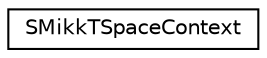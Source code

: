 digraph G
{
  edge [fontname="Helvetica",fontsize="10",labelfontname="Helvetica",labelfontsize="10"];
  node [fontname="Helvetica",fontsize="10",shape=record];
  rankdir=LR;
  Node1 [label="SMikkTSpaceContext",height=0.2,width=0.4,color="black", fillcolor="white", style="filled",URL="$d4/d00/structSMikkTSpaceContext.html"];
}

